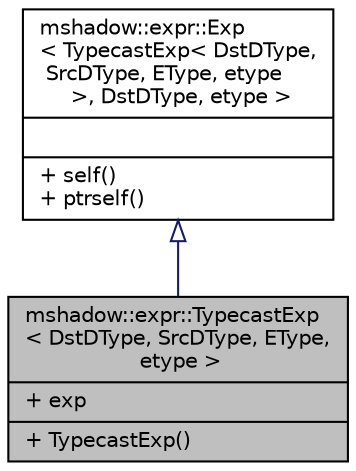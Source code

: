 digraph "mshadow::expr::TypecastExp&lt; DstDType, SrcDType, EType, etype &gt;"
{
 // LATEX_PDF_SIZE
  edge [fontname="Helvetica",fontsize="10",labelfontname="Helvetica",labelfontsize="10"];
  node [fontname="Helvetica",fontsize="10",shape=record];
  Node1 [label="{mshadow::expr::TypecastExp\l\< DstDType, SrcDType, EType,\l etype \>\n|+ exp\l|+ TypecastExp()\l}",height=0.2,width=0.4,color="black", fillcolor="grey75", style="filled", fontcolor="black",tooltip="typecast expression, cast the type of elements"];
  Node2 -> Node1 [dir="back",color="midnightblue",fontsize="10",style="solid",arrowtail="onormal",fontname="Helvetica"];
  Node2 [label="{mshadow::expr::Exp\l\< TypecastExp\< DstDType,\l SrcDType, EType, etype\l \>, DstDType, etype \>\n||+ self()\l+ ptrself()\l}",height=0.2,width=0.4,color="black", fillcolor="white", style="filled",URL="$structmshadow_1_1expr_1_1Exp.html",tooltip=" "];
}
